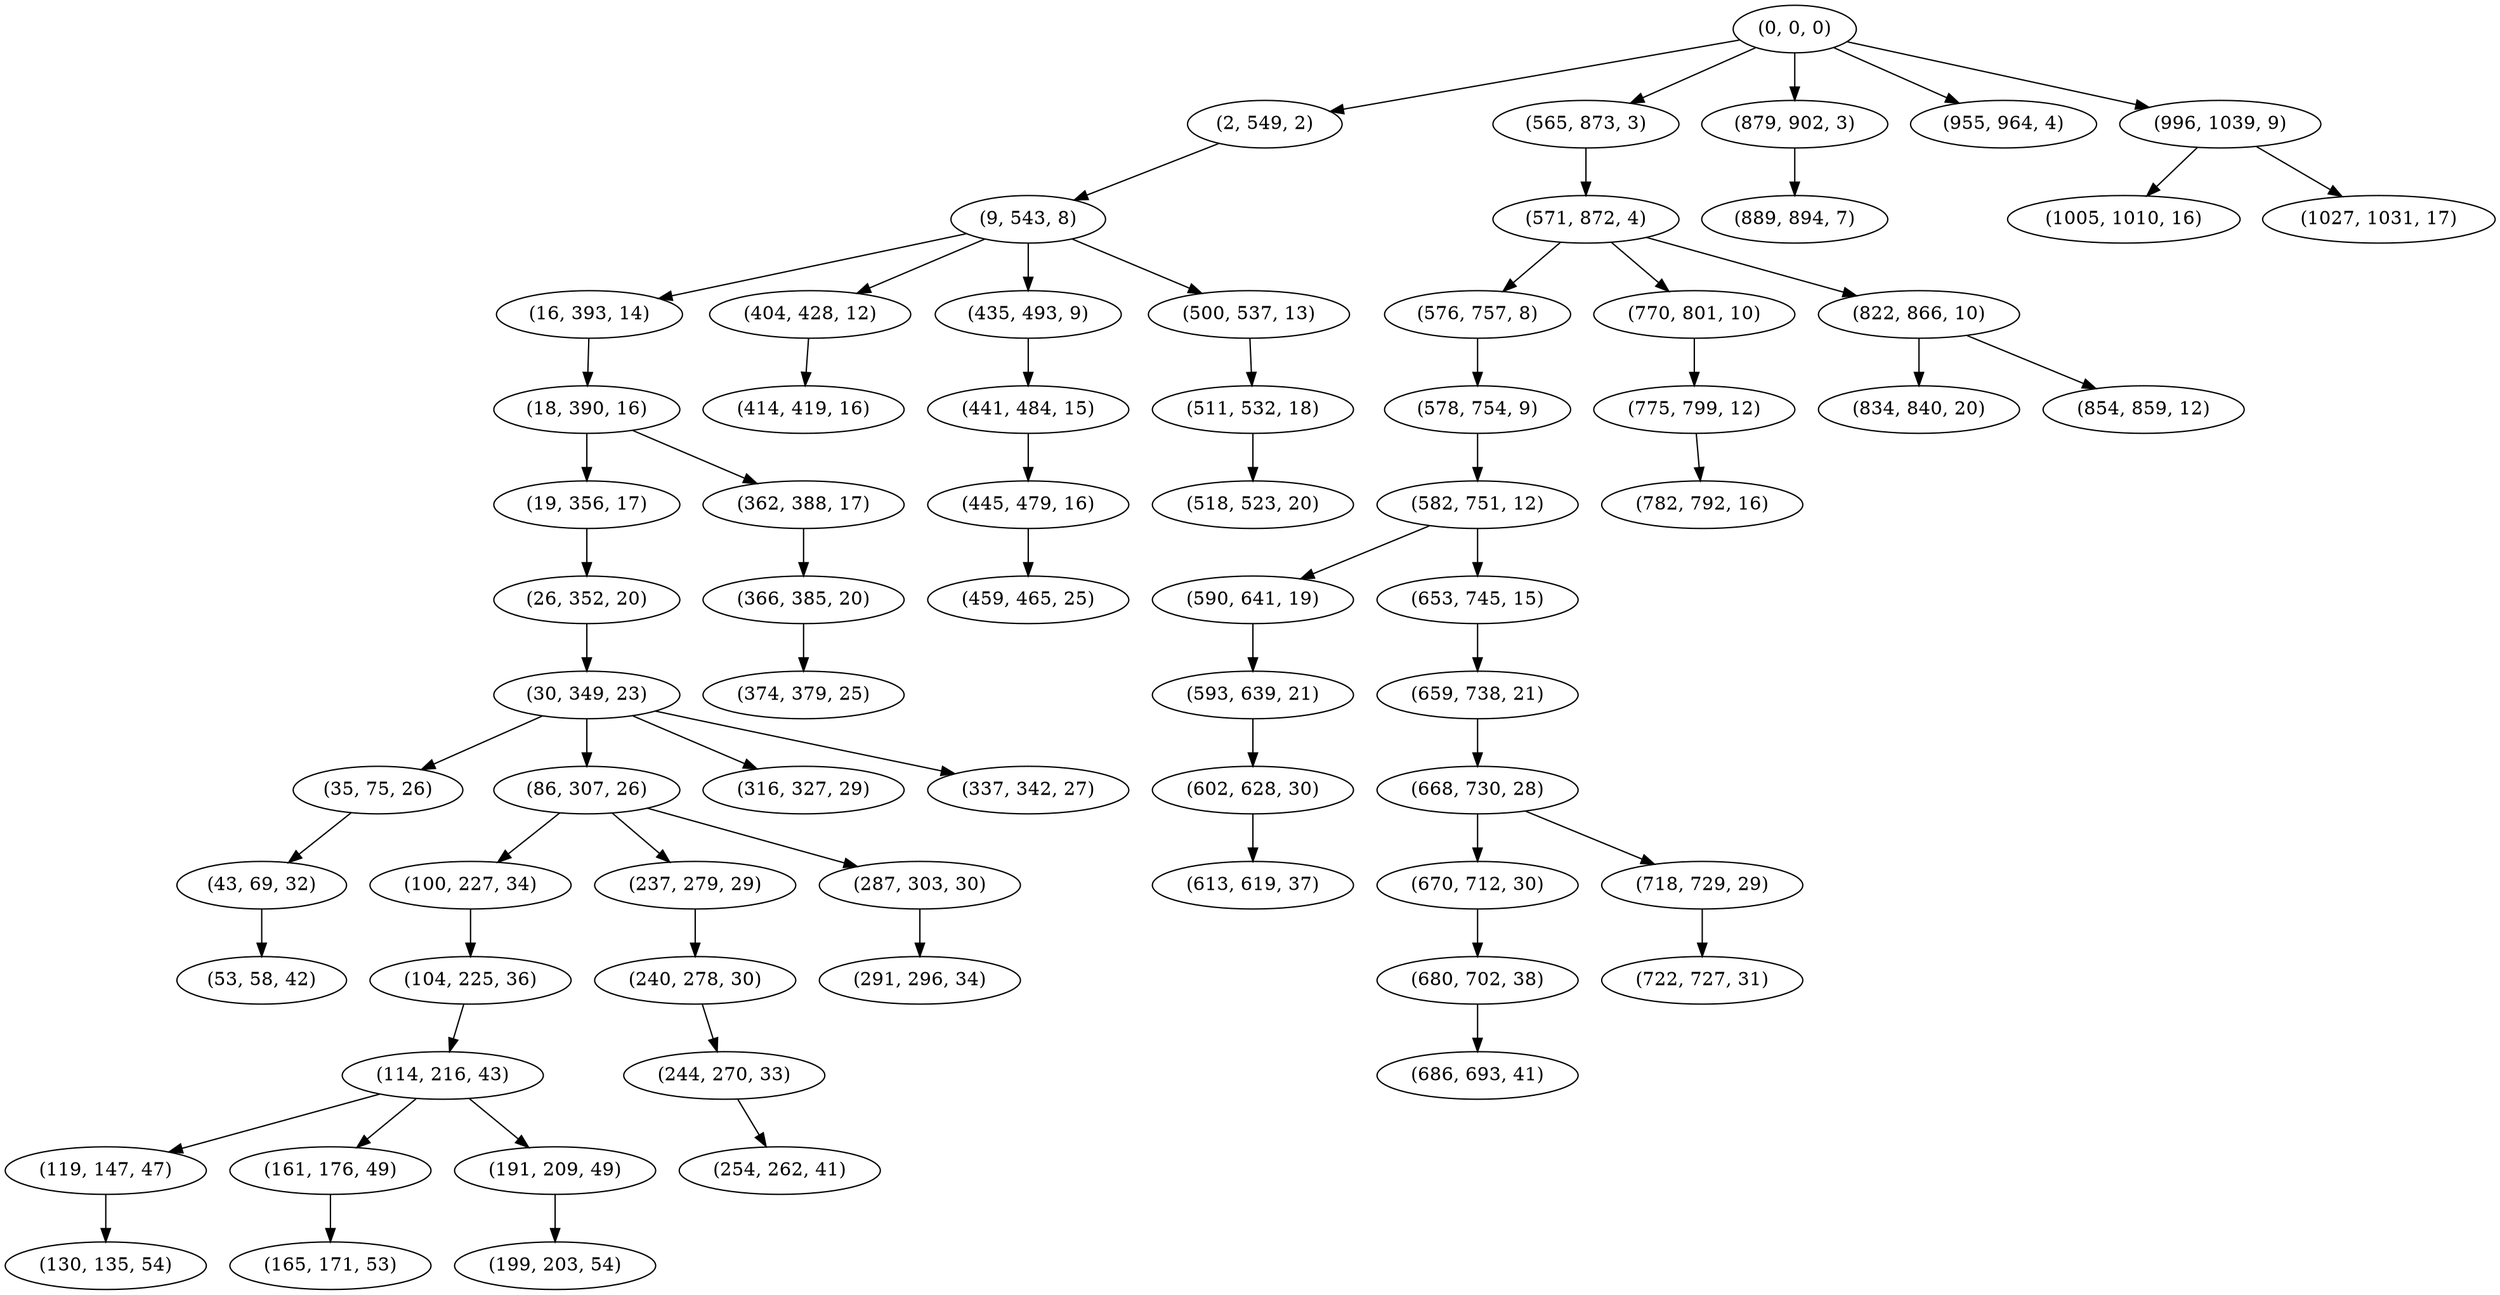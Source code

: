 digraph tree {
    "(0, 0, 0)";
    "(2, 549, 2)";
    "(9, 543, 8)";
    "(16, 393, 14)";
    "(18, 390, 16)";
    "(19, 356, 17)";
    "(26, 352, 20)";
    "(30, 349, 23)";
    "(35, 75, 26)";
    "(43, 69, 32)";
    "(53, 58, 42)";
    "(86, 307, 26)";
    "(100, 227, 34)";
    "(104, 225, 36)";
    "(114, 216, 43)";
    "(119, 147, 47)";
    "(130, 135, 54)";
    "(161, 176, 49)";
    "(165, 171, 53)";
    "(191, 209, 49)";
    "(199, 203, 54)";
    "(237, 279, 29)";
    "(240, 278, 30)";
    "(244, 270, 33)";
    "(254, 262, 41)";
    "(287, 303, 30)";
    "(291, 296, 34)";
    "(316, 327, 29)";
    "(337, 342, 27)";
    "(362, 388, 17)";
    "(366, 385, 20)";
    "(374, 379, 25)";
    "(404, 428, 12)";
    "(414, 419, 16)";
    "(435, 493, 9)";
    "(441, 484, 15)";
    "(445, 479, 16)";
    "(459, 465, 25)";
    "(500, 537, 13)";
    "(511, 532, 18)";
    "(518, 523, 20)";
    "(565, 873, 3)";
    "(571, 872, 4)";
    "(576, 757, 8)";
    "(578, 754, 9)";
    "(582, 751, 12)";
    "(590, 641, 19)";
    "(593, 639, 21)";
    "(602, 628, 30)";
    "(613, 619, 37)";
    "(653, 745, 15)";
    "(659, 738, 21)";
    "(668, 730, 28)";
    "(670, 712, 30)";
    "(680, 702, 38)";
    "(686, 693, 41)";
    "(718, 729, 29)";
    "(722, 727, 31)";
    "(770, 801, 10)";
    "(775, 799, 12)";
    "(782, 792, 16)";
    "(822, 866, 10)";
    "(834, 840, 20)";
    "(854, 859, 12)";
    "(879, 902, 3)";
    "(889, 894, 7)";
    "(955, 964, 4)";
    "(996, 1039, 9)";
    "(1005, 1010, 16)";
    "(1027, 1031, 17)";
    "(0, 0, 0)" -> "(2, 549, 2)";
    "(0, 0, 0)" -> "(565, 873, 3)";
    "(0, 0, 0)" -> "(879, 902, 3)";
    "(0, 0, 0)" -> "(955, 964, 4)";
    "(0, 0, 0)" -> "(996, 1039, 9)";
    "(2, 549, 2)" -> "(9, 543, 8)";
    "(9, 543, 8)" -> "(16, 393, 14)";
    "(9, 543, 8)" -> "(404, 428, 12)";
    "(9, 543, 8)" -> "(435, 493, 9)";
    "(9, 543, 8)" -> "(500, 537, 13)";
    "(16, 393, 14)" -> "(18, 390, 16)";
    "(18, 390, 16)" -> "(19, 356, 17)";
    "(18, 390, 16)" -> "(362, 388, 17)";
    "(19, 356, 17)" -> "(26, 352, 20)";
    "(26, 352, 20)" -> "(30, 349, 23)";
    "(30, 349, 23)" -> "(35, 75, 26)";
    "(30, 349, 23)" -> "(86, 307, 26)";
    "(30, 349, 23)" -> "(316, 327, 29)";
    "(30, 349, 23)" -> "(337, 342, 27)";
    "(35, 75, 26)" -> "(43, 69, 32)";
    "(43, 69, 32)" -> "(53, 58, 42)";
    "(86, 307, 26)" -> "(100, 227, 34)";
    "(86, 307, 26)" -> "(237, 279, 29)";
    "(86, 307, 26)" -> "(287, 303, 30)";
    "(100, 227, 34)" -> "(104, 225, 36)";
    "(104, 225, 36)" -> "(114, 216, 43)";
    "(114, 216, 43)" -> "(119, 147, 47)";
    "(114, 216, 43)" -> "(161, 176, 49)";
    "(114, 216, 43)" -> "(191, 209, 49)";
    "(119, 147, 47)" -> "(130, 135, 54)";
    "(161, 176, 49)" -> "(165, 171, 53)";
    "(191, 209, 49)" -> "(199, 203, 54)";
    "(237, 279, 29)" -> "(240, 278, 30)";
    "(240, 278, 30)" -> "(244, 270, 33)";
    "(244, 270, 33)" -> "(254, 262, 41)";
    "(287, 303, 30)" -> "(291, 296, 34)";
    "(362, 388, 17)" -> "(366, 385, 20)";
    "(366, 385, 20)" -> "(374, 379, 25)";
    "(404, 428, 12)" -> "(414, 419, 16)";
    "(435, 493, 9)" -> "(441, 484, 15)";
    "(441, 484, 15)" -> "(445, 479, 16)";
    "(445, 479, 16)" -> "(459, 465, 25)";
    "(500, 537, 13)" -> "(511, 532, 18)";
    "(511, 532, 18)" -> "(518, 523, 20)";
    "(565, 873, 3)" -> "(571, 872, 4)";
    "(571, 872, 4)" -> "(576, 757, 8)";
    "(571, 872, 4)" -> "(770, 801, 10)";
    "(571, 872, 4)" -> "(822, 866, 10)";
    "(576, 757, 8)" -> "(578, 754, 9)";
    "(578, 754, 9)" -> "(582, 751, 12)";
    "(582, 751, 12)" -> "(590, 641, 19)";
    "(582, 751, 12)" -> "(653, 745, 15)";
    "(590, 641, 19)" -> "(593, 639, 21)";
    "(593, 639, 21)" -> "(602, 628, 30)";
    "(602, 628, 30)" -> "(613, 619, 37)";
    "(653, 745, 15)" -> "(659, 738, 21)";
    "(659, 738, 21)" -> "(668, 730, 28)";
    "(668, 730, 28)" -> "(670, 712, 30)";
    "(668, 730, 28)" -> "(718, 729, 29)";
    "(670, 712, 30)" -> "(680, 702, 38)";
    "(680, 702, 38)" -> "(686, 693, 41)";
    "(718, 729, 29)" -> "(722, 727, 31)";
    "(770, 801, 10)" -> "(775, 799, 12)";
    "(775, 799, 12)" -> "(782, 792, 16)";
    "(822, 866, 10)" -> "(834, 840, 20)";
    "(822, 866, 10)" -> "(854, 859, 12)";
    "(879, 902, 3)" -> "(889, 894, 7)";
    "(996, 1039, 9)" -> "(1005, 1010, 16)";
    "(996, 1039, 9)" -> "(1027, 1031, 17)";
}
